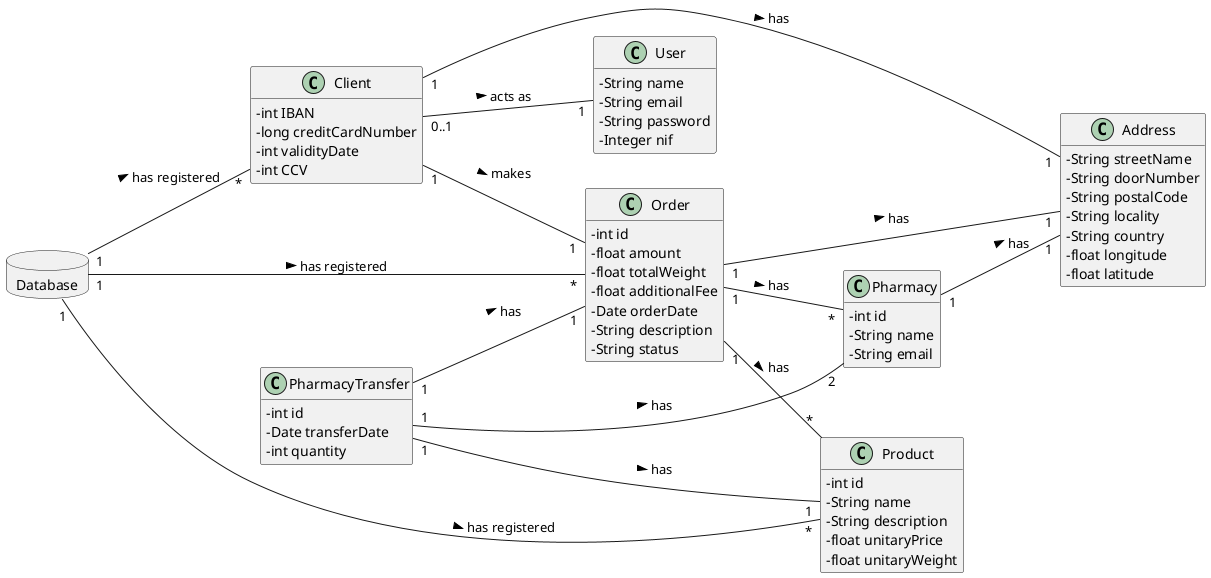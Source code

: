 @startuml
skinparam classAttributeIconSize 0
hide methods
left to right direction

database Database {
}

class Pharmacy{
-   int id
-   String name
-   String email
}

class Client{
-   int IBAN
-   long creditCardNumber
-   int validityDate
-   int CCV
}

class User{
-   String name
-   String email
-   String password
-   Integer nif
}

class Order{
-   int id
-   float amount
-   float totalWeight
-   float additionalFee
-   Date orderDate
-   String description
-   String status
}

class Address{
-   String streetName
-   String doorNumber
-   String postalCode
-   String locality
-   String country
-   float longitude
-   float latitude
}

class Product{
-   int id
-   String name
-   String description
-   float unitaryPrice
-   float unitaryWeight
}

class PharmacyTransfer{
-   int id
-   Date transferDate
-   int quantity
}

Database "1" -- "*" Order : has registered >
Database "1" -- "*" Product : has registered >
Database "1" -- "*" Client : has registered >
Pharmacy "1" -- "1" Address : has >
Order "1" -- "*" Product : has >
Order "1" -- "*" Pharmacy : has >
Client "0..1" -- "1" User: acts as >
Client "1" -- "1" Order : makes >
Client "1" -- "1" Address : has >
Order "1" -- "1" Address : has >
PharmacyTransfer "1" -- "2" Pharmacy : has >
PharmacyTransfer "1" -- "1" Product : has >
PharmacyTransfer "1" -- "1" Order : has >
@enduml